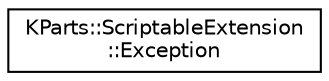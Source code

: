 digraph "Graphical Class Hierarchy"
{
  edge [fontname="Helvetica",fontsize="10",labelfontname="Helvetica",labelfontsize="10"];
  node [fontname="Helvetica",fontsize="10",shape=record];
  rankdir="LR";
  Node0 [label="KParts::ScriptableExtension\l::Exception",height=0.2,width=0.4,color="black", fillcolor="white", style="filled",URL="$structKParts_1_1ScriptableExtension_1_1Exception.html",tooltip="Returned from operations to denote a failure. "];
}
